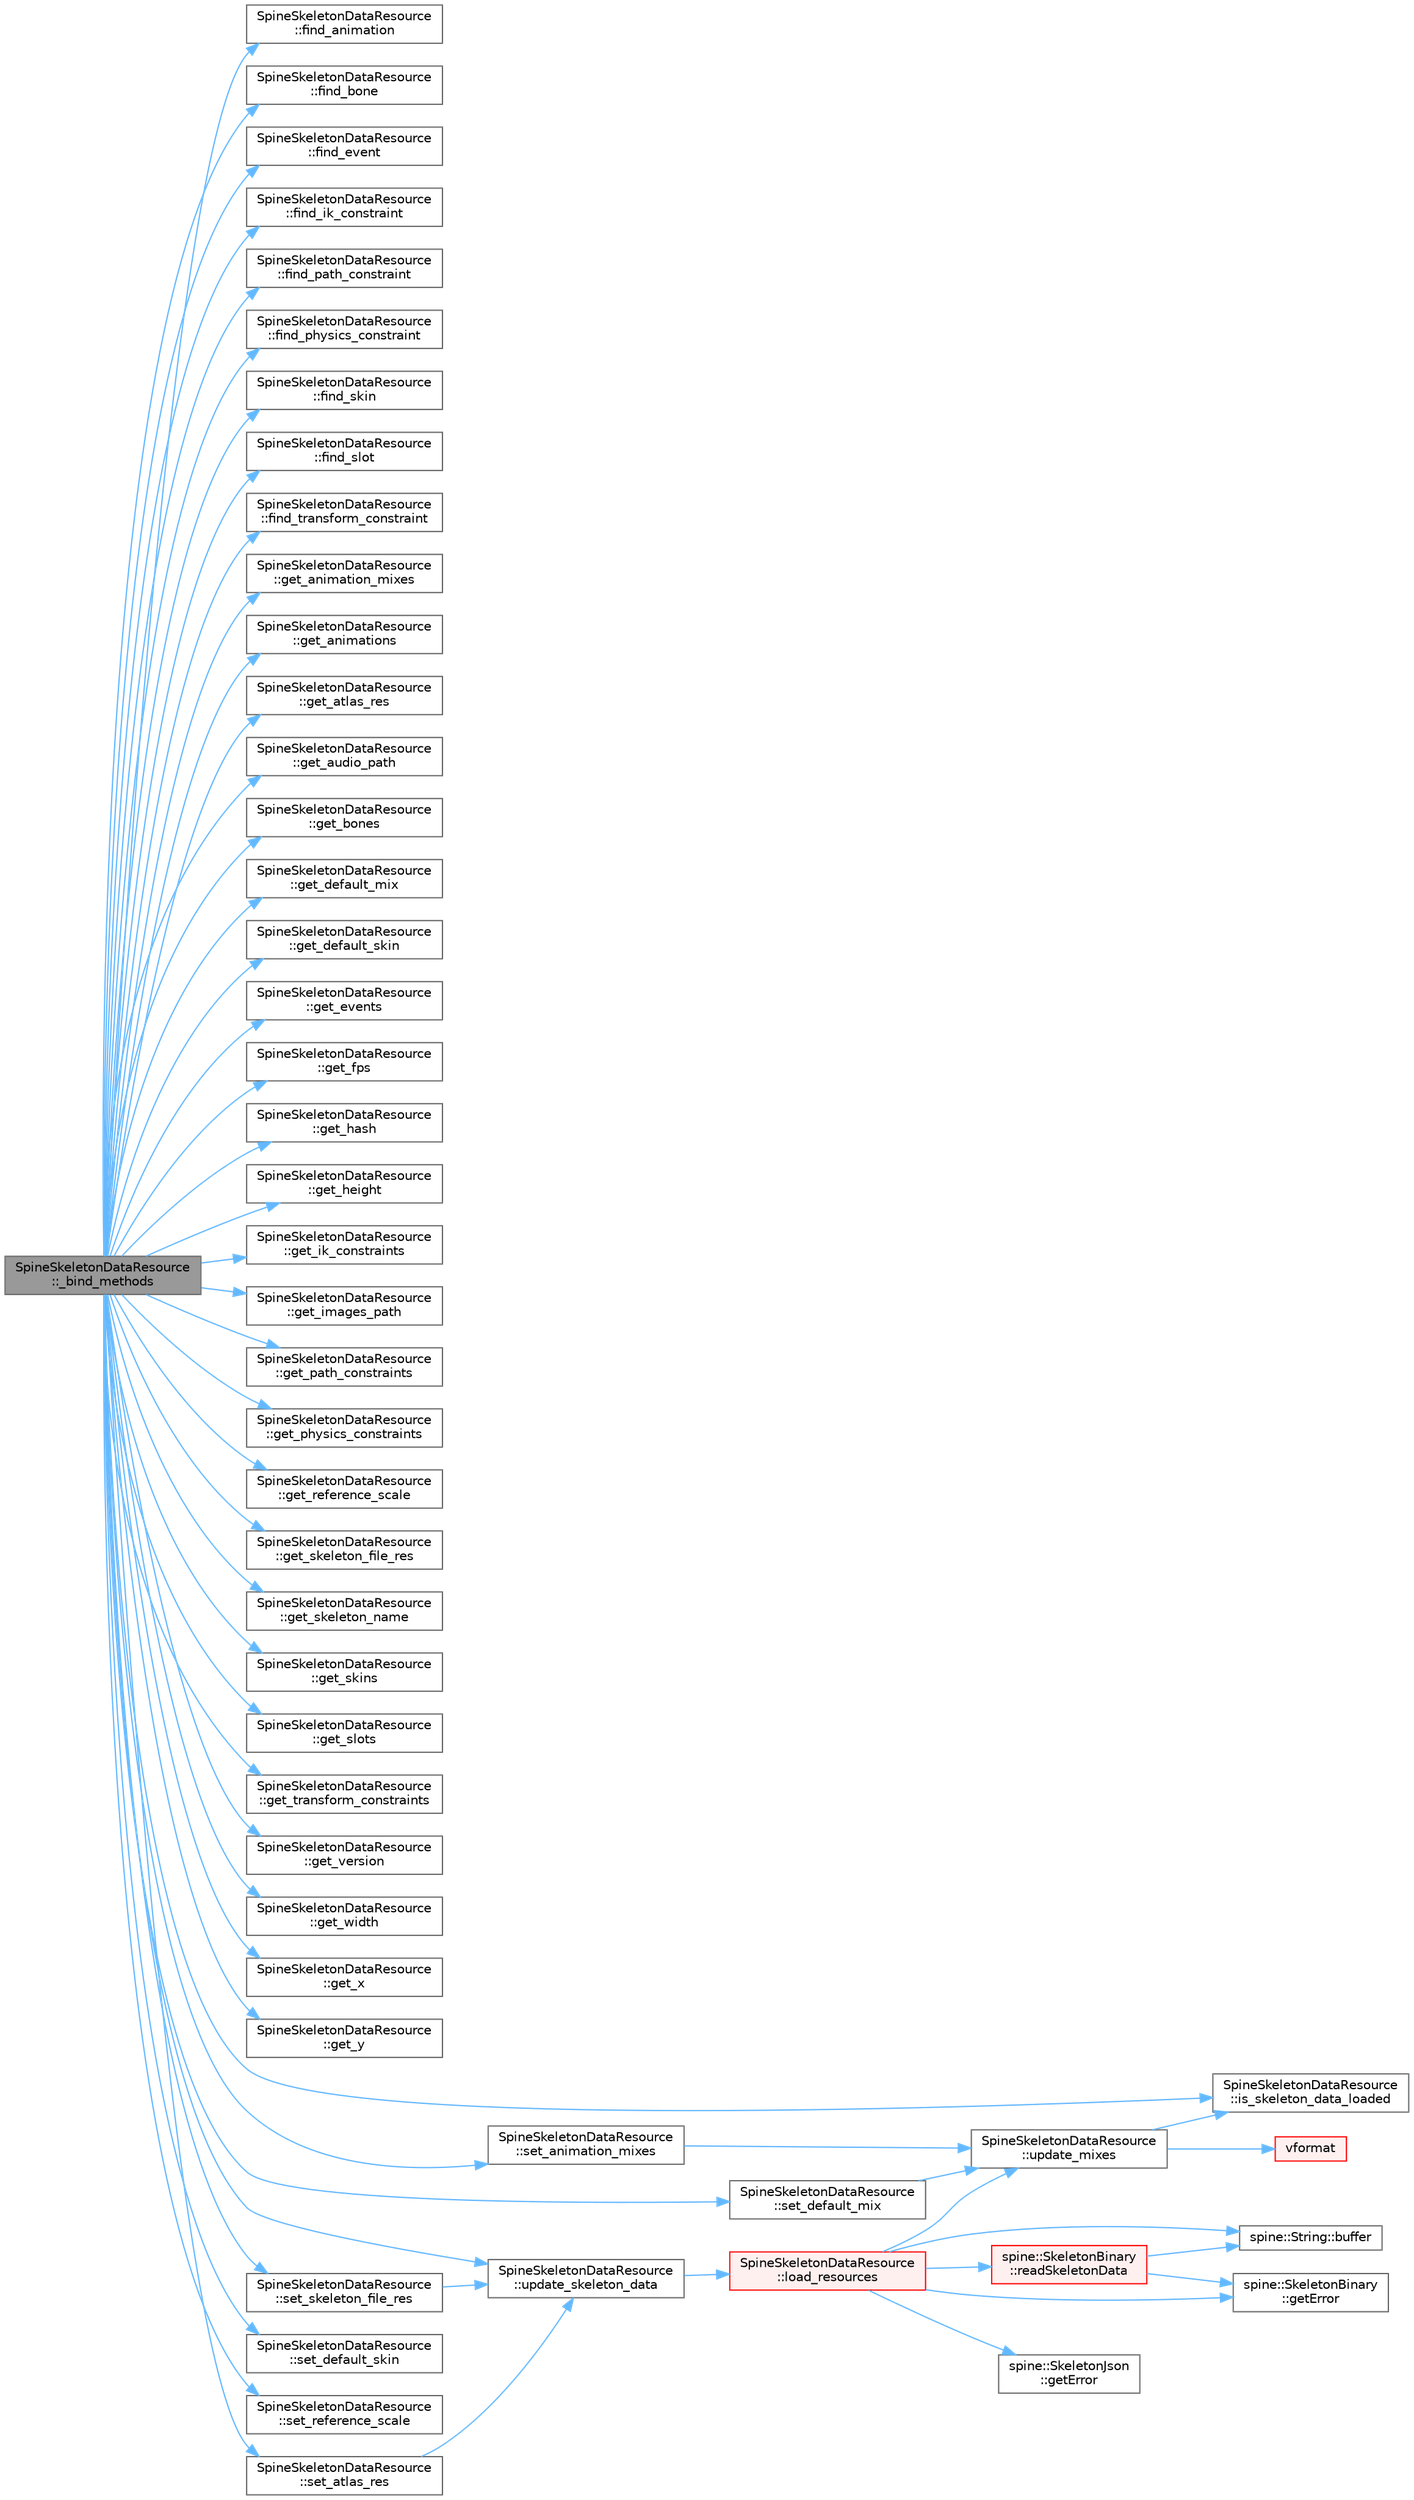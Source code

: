 digraph "SpineSkeletonDataResource::_bind_methods"
{
 // LATEX_PDF_SIZE
  bgcolor="transparent";
  edge [fontname=Helvetica,fontsize=10,labelfontname=Helvetica,labelfontsize=10];
  node [fontname=Helvetica,fontsize=10,shape=box,height=0.2,width=0.4];
  rankdir="LR";
  Node1 [id="Node000001",label="SpineSkeletonDataResource\l::_bind_methods",height=0.2,width=0.4,color="gray40", fillcolor="grey60", style="filled", fontcolor="black",tooltip=" "];
  Node1 -> Node2 [id="edge1_Node000001_Node000002",color="steelblue1",style="solid",tooltip=" "];
  Node2 [id="Node000002",label="SpineSkeletonDataResource\l::find_animation",height=0.2,width=0.4,color="grey40", fillcolor="white", style="filled",URL="$class_spine_skeleton_data_resource.html#a61c84ab390a3bdec1060edaae2d90d31",tooltip=" "];
  Node1 -> Node3 [id="edge2_Node000001_Node000003",color="steelblue1",style="solid",tooltip=" "];
  Node3 [id="Node000003",label="SpineSkeletonDataResource\l::find_bone",height=0.2,width=0.4,color="grey40", fillcolor="white", style="filled",URL="$class_spine_skeleton_data_resource.html#a540184d4c77f62aec2040efbc3a9c4ab",tooltip=" "];
  Node1 -> Node4 [id="edge3_Node000001_Node000004",color="steelblue1",style="solid",tooltip=" "];
  Node4 [id="Node000004",label="SpineSkeletonDataResource\l::find_event",height=0.2,width=0.4,color="grey40", fillcolor="white", style="filled",URL="$class_spine_skeleton_data_resource.html#a6938e8e19cab521aa4cd94c1f79c72d9",tooltip=" "];
  Node1 -> Node5 [id="edge4_Node000001_Node000005",color="steelblue1",style="solid",tooltip=" "];
  Node5 [id="Node000005",label="SpineSkeletonDataResource\l::find_ik_constraint",height=0.2,width=0.4,color="grey40", fillcolor="white", style="filled",URL="$class_spine_skeleton_data_resource.html#ac2f59bfb1aa1e33a167567b6eb35eb16",tooltip=" "];
  Node1 -> Node6 [id="edge5_Node000001_Node000006",color="steelblue1",style="solid",tooltip=" "];
  Node6 [id="Node000006",label="SpineSkeletonDataResource\l::find_path_constraint",height=0.2,width=0.4,color="grey40", fillcolor="white", style="filled",URL="$class_spine_skeleton_data_resource.html#a072a38509884cde282c6dbdea819aeef",tooltip=" "];
  Node1 -> Node7 [id="edge6_Node000001_Node000007",color="steelblue1",style="solid",tooltip=" "];
  Node7 [id="Node000007",label="SpineSkeletonDataResource\l::find_physics_constraint",height=0.2,width=0.4,color="grey40", fillcolor="white", style="filled",URL="$class_spine_skeleton_data_resource.html#a53c9399da6b60cd4c4b6463fee3c44c5",tooltip=" "];
  Node1 -> Node8 [id="edge7_Node000001_Node000008",color="steelblue1",style="solid",tooltip=" "];
  Node8 [id="Node000008",label="SpineSkeletonDataResource\l::find_skin",height=0.2,width=0.4,color="grey40", fillcolor="white", style="filled",URL="$class_spine_skeleton_data_resource.html#a6fa14ba4bc40264f501c0a123578b74b",tooltip=" "];
  Node1 -> Node9 [id="edge8_Node000001_Node000009",color="steelblue1",style="solid",tooltip=" "];
  Node9 [id="Node000009",label="SpineSkeletonDataResource\l::find_slot",height=0.2,width=0.4,color="grey40", fillcolor="white", style="filled",URL="$class_spine_skeleton_data_resource.html#ae2eb92a6624cea8c0838dc40bc786b50",tooltip=" "];
  Node1 -> Node10 [id="edge9_Node000001_Node000010",color="steelblue1",style="solid",tooltip=" "];
  Node10 [id="Node000010",label="SpineSkeletonDataResource\l::find_transform_constraint",height=0.2,width=0.4,color="grey40", fillcolor="white", style="filled",URL="$class_spine_skeleton_data_resource.html#ae21cd5506ef850e28c7ec1825bf2ca43",tooltip=" "];
  Node1 -> Node11 [id="edge10_Node000001_Node000011",color="steelblue1",style="solid",tooltip=" "];
  Node11 [id="Node000011",label="SpineSkeletonDataResource\l::get_animation_mixes",height=0.2,width=0.4,color="grey40", fillcolor="white", style="filled",URL="$class_spine_skeleton_data_resource.html#a9c6417fad74737f0e6f1b7528ba90c55",tooltip=" "];
  Node1 -> Node12 [id="edge11_Node000001_Node000012",color="steelblue1",style="solid",tooltip=" "];
  Node12 [id="Node000012",label="SpineSkeletonDataResource\l::get_animations",height=0.2,width=0.4,color="grey40", fillcolor="white", style="filled",URL="$class_spine_skeleton_data_resource.html#a266de6b9af907374365790432c58409d",tooltip=" "];
  Node1 -> Node13 [id="edge12_Node000001_Node000013",color="steelblue1",style="solid",tooltip=" "];
  Node13 [id="Node000013",label="SpineSkeletonDataResource\l::get_atlas_res",height=0.2,width=0.4,color="grey40", fillcolor="white", style="filled",URL="$class_spine_skeleton_data_resource.html#a0d4f41e15f93bf2cc835f4cd1f041ad0",tooltip=" "];
  Node1 -> Node14 [id="edge13_Node000001_Node000014",color="steelblue1",style="solid",tooltip=" "];
  Node14 [id="Node000014",label="SpineSkeletonDataResource\l::get_audio_path",height=0.2,width=0.4,color="grey40", fillcolor="white", style="filled",URL="$class_spine_skeleton_data_resource.html#a44f9171568aeee9f0013f8b866b38753",tooltip=" "];
  Node1 -> Node15 [id="edge14_Node000001_Node000015",color="steelblue1",style="solid",tooltip=" "];
  Node15 [id="Node000015",label="SpineSkeletonDataResource\l::get_bones",height=0.2,width=0.4,color="grey40", fillcolor="white", style="filled",URL="$class_spine_skeleton_data_resource.html#aa62ee0933b47ec32a83becacf1a2430a",tooltip=" "];
  Node1 -> Node16 [id="edge15_Node000001_Node000016",color="steelblue1",style="solid",tooltip=" "];
  Node16 [id="Node000016",label="SpineSkeletonDataResource\l::get_default_mix",height=0.2,width=0.4,color="grey40", fillcolor="white", style="filled",URL="$class_spine_skeleton_data_resource.html#a82ce09b905fd230dfca00d980ce7682d",tooltip=" "];
  Node1 -> Node17 [id="edge16_Node000001_Node000017",color="steelblue1",style="solid",tooltip=" "];
  Node17 [id="Node000017",label="SpineSkeletonDataResource\l::get_default_skin",height=0.2,width=0.4,color="grey40", fillcolor="white", style="filled",URL="$class_spine_skeleton_data_resource.html#aa03e39b343c11c3fdb5f070e58957d04",tooltip=" "];
  Node1 -> Node18 [id="edge17_Node000001_Node000018",color="steelblue1",style="solid",tooltip=" "];
  Node18 [id="Node000018",label="SpineSkeletonDataResource\l::get_events",height=0.2,width=0.4,color="grey40", fillcolor="white", style="filled",URL="$class_spine_skeleton_data_resource.html#a7e08832becde4aa1d5c6a33d89a4199b",tooltip=" "];
  Node1 -> Node19 [id="edge18_Node000001_Node000019",color="steelblue1",style="solid",tooltip=" "];
  Node19 [id="Node000019",label="SpineSkeletonDataResource\l::get_fps",height=0.2,width=0.4,color="grey40", fillcolor="white", style="filled",URL="$class_spine_skeleton_data_resource.html#a4c45eb9ded16caf8d2fc33a42905bb89",tooltip=" "];
  Node1 -> Node20 [id="edge19_Node000001_Node000020",color="steelblue1",style="solid",tooltip=" "];
  Node20 [id="Node000020",label="SpineSkeletonDataResource\l::get_hash",height=0.2,width=0.4,color="grey40", fillcolor="white", style="filled",URL="$class_spine_skeleton_data_resource.html#a44d51b47851b32274005e789282ef0e6",tooltip=" "];
  Node1 -> Node21 [id="edge20_Node000001_Node000021",color="steelblue1",style="solid",tooltip=" "];
  Node21 [id="Node000021",label="SpineSkeletonDataResource\l::get_height",height=0.2,width=0.4,color="grey40", fillcolor="white", style="filled",URL="$class_spine_skeleton_data_resource.html#adc5bbb559cf9281d7d290203bab3b97c",tooltip=" "];
  Node1 -> Node22 [id="edge21_Node000001_Node000022",color="steelblue1",style="solid",tooltip=" "];
  Node22 [id="Node000022",label="SpineSkeletonDataResource\l::get_ik_constraints",height=0.2,width=0.4,color="grey40", fillcolor="white", style="filled",URL="$class_spine_skeleton_data_resource.html#add99e9d3116b786bdda0e848f3fd422b",tooltip=" "];
  Node1 -> Node23 [id="edge22_Node000001_Node000023",color="steelblue1",style="solid",tooltip=" "];
  Node23 [id="Node000023",label="SpineSkeletonDataResource\l::get_images_path",height=0.2,width=0.4,color="grey40", fillcolor="white", style="filled",URL="$class_spine_skeleton_data_resource.html#ac96fd18236fa67db778e81736c08d65f",tooltip=" "];
  Node1 -> Node24 [id="edge23_Node000001_Node000024",color="steelblue1",style="solid",tooltip=" "];
  Node24 [id="Node000024",label="SpineSkeletonDataResource\l::get_path_constraints",height=0.2,width=0.4,color="grey40", fillcolor="white", style="filled",URL="$class_spine_skeleton_data_resource.html#ab61788737919dbe7544be3424de40258",tooltip=" "];
  Node1 -> Node25 [id="edge24_Node000001_Node000025",color="steelblue1",style="solid",tooltip=" "];
  Node25 [id="Node000025",label="SpineSkeletonDataResource\l::get_physics_constraints",height=0.2,width=0.4,color="grey40", fillcolor="white", style="filled",URL="$class_spine_skeleton_data_resource.html#adc71047c845537dd8c25dc3d8949e364",tooltip=" "];
  Node1 -> Node26 [id="edge25_Node000001_Node000026",color="steelblue1",style="solid",tooltip=" "];
  Node26 [id="Node000026",label="SpineSkeletonDataResource\l::get_reference_scale",height=0.2,width=0.4,color="grey40", fillcolor="white", style="filled",URL="$class_spine_skeleton_data_resource.html#a7a74321670782023fc5e9b92130c35f9",tooltip=" "];
  Node1 -> Node27 [id="edge26_Node000001_Node000027",color="steelblue1",style="solid",tooltip=" "];
  Node27 [id="Node000027",label="SpineSkeletonDataResource\l::get_skeleton_file_res",height=0.2,width=0.4,color="grey40", fillcolor="white", style="filled",URL="$class_spine_skeleton_data_resource.html#a65653f2eccf3ce085d153ecaa4a3956a",tooltip=" "];
  Node1 -> Node28 [id="edge27_Node000001_Node000028",color="steelblue1",style="solid",tooltip=" "];
  Node28 [id="Node000028",label="SpineSkeletonDataResource\l::get_skeleton_name",height=0.2,width=0.4,color="grey40", fillcolor="white", style="filled",URL="$class_spine_skeleton_data_resource.html#a61997fcd16fc007e493af08aa08ccf6e",tooltip=" "];
  Node1 -> Node29 [id="edge28_Node000001_Node000029",color="steelblue1",style="solid",tooltip=" "];
  Node29 [id="Node000029",label="SpineSkeletonDataResource\l::get_skins",height=0.2,width=0.4,color="grey40", fillcolor="white", style="filled",URL="$class_spine_skeleton_data_resource.html#a087288248d87c07a43e44b53d37d43b2",tooltip=" "];
  Node1 -> Node30 [id="edge29_Node000001_Node000030",color="steelblue1",style="solid",tooltip=" "];
  Node30 [id="Node000030",label="SpineSkeletonDataResource\l::get_slots",height=0.2,width=0.4,color="grey40", fillcolor="white", style="filled",URL="$class_spine_skeleton_data_resource.html#ab7de911a26594584d6968f7e847a0af1",tooltip=" "];
  Node1 -> Node31 [id="edge30_Node000001_Node000031",color="steelblue1",style="solid",tooltip=" "];
  Node31 [id="Node000031",label="SpineSkeletonDataResource\l::get_transform_constraints",height=0.2,width=0.4,color="grey40", fillcolor="white", style="filled",URL="$class_spine_skeleton_data_resource.html#ab7909a91620cb43e8b749b62af311f25",tooltip=" "];
  Node1 -> Node32 [id="edge31_Node000001_Node000032",color="steelblue1",style="solid",tooltip=" "];
  Node32 [id="Node000032",label="SpineSkeletonDataResource\l::get_version",height=0.2,width=0.4,color="grey40", fillcolor="white", style="filled",URL="$class_spine_skeleton_data_resource.html#af2bcc5ede20e25f0e3e7455bc392ecda",tooltip=" "];
  Node1 -> Node33 [id="edge32_Node000001_Node000033",color="steelblue1",style="solid",tooltip=" "];
  Node33 [id="Node000033",label="SpineSkeletonDataResource\l::get_width",height=0.2,width=0.4,color="grey40", fillcolor="white", style="filled",URL="$class_spine_skeleton_data_resource.html#ab18cd15fcd447cc7b4f0f1d907e4a9e4",tooltip=" "];
  Node1 -> Node34 [id="edge33_Node000001_Node000034",color="steelblue1",style="solid",tooltip=" "];
  Node34 [id="Node000034",label="SpineSkeletonDataResource\l::get_x",height=0.2,width=0.4,color="grey40", fillcolor="white", style="filled",URL="$class_spine_skeleton_data_resource.html#a4e3b2b8dfa4294aa0a53fcfe446693ff",tooltip=" "];
  Node1 -> Node35 [id="edge34_Node000001_Node000035",color="steelblue1",style="solid",tooltip=" "];
  Node35 [id="Node000035",label="SpineSkeletonDataResource\l::get_y",height=0.2,width=0.4,color="grey40", fillcolor="white", style="filled",URL="$class_spine_skeleton_data_resource.html#ab1f3899dd8fb2a605325b8c23d836bfd",tooltip=" "];
  Node1 -> Node36 [id="edge35_Node000001_Node000036",color="steelblue1",style="solid",tooltip=" "];
  Node36 [id="Node000036",label="SpineSkeletonDataResource\l::is_skeleton_data_loaded",height=0.2,width=0.4,color="grey40", fillcolor="white", style="filled",URL="$class_spine_skeleton_data_resource.html#ab35dfae4a78f2a755be623b2cf9b9955",tooltip=" "];
  Node1 -> Node37 [id="edge36_Node000001_Node000037",color="steelblue1",style="solid",tooltip=" "];
  Node37 [id="Node000037",label="SpineSkeletonDataResource\l::set_animation_mixes",height=0.2,width=0.4,color="grey40", fillcolor="white", style="filled",URL="$class_spine_skeleton_data_resource.html#a90fd606f9b85a778406195b43e5074ea",tooltip=" "];
  Node37 -> Node38 [id="edge37_Node000037_Node000038",color="steelblue1",style="solid",tooltip=" "];
  Node38 [id="Node000038",label="SpineSkeletonDataResource\l::update_mixes",height=0.2,width=0.4,color="grey40", fillcolor="white", style="filled",URL="$class_spine_skeleton_data_resource.html#a002e3b29700c1ba3fa3f669cbde78878",tooltip=" "];
  Node38 -> Node36 [id="edge38_Node000038_Node000036",color="steelblue1",style="solid",tooltip=" "];
  Node38 -> Node39 [id="edge39_Node000038_Node000039",color="steelblue1",style="solid",tooltip=" "];
  Node39 [id="Node000039",label="vformat",height=0.2,width=0.4,color="red", fillcolor="#FFF0F0", style="filled",URL="$runtime_2spdlog_2include_2spdlog_2fmt_2bundled_2color_8h.html#ae0ec1357473fbd9a35696f29d5c53e18",tooltip=" "];
  Node1 -> Node56 [id="edge40_Node000001_Node000056",color="steelblue1",style="solid",tooltip=" "];
  Node56 [id="Node000056",label="SpineSkeletonDataResource\l::set_atlas_res",height=0.2,width=0.4,color="grey40", fillcolor="white", style="filled",URL="$class_spine_skeleton_data_resource.html#a229cf3a0d032f5c4098fe2ad5eb59cc5",tooltip=" "];
  Node56 -> Node57 [id="edge41_Node000056_Node000057",color="steelblue1",style="solid",tooltip=" "];
  Node57 [id="Node000057",label="SpineSkeletonDataResource\l::update_skeleton_data",height=0.2,width=0.4,color="grey40", fillcolor="white", style="filled",URL="$class_spine_skeleton_data_resource.html#ae7d26eacd78d0aad9e7aa3464139a156",tooltip=" "];
  Node57 -> Node58 [id="edge42_Node000057_Node000058",color="steelblue1",style="solid",tooltip=" "];
  Node58 [id="Node000058",label="SpineSkeletonDataResource\l::load_resources",height=0.2,width=0.4,color="red", fillcolor="#FFF0F0", style="filled",URL="$class_spine_skeleton_data_resource.html#aff905a4343f3f849a8e719ae28c34432",tooltip=" "];
  Node58 -> Node59 [id="edge43_Node000058_Node000059",color="steelblue1",style="solid",tooltip=" "];
  Node59 [id="Node000059",label="spine::String::buffer",height=0.2,width=0.4,color="grey40", fillcolor="white", style="filled",URL="$classspine_1_1_string.html#a7a6a5c45e2a732eb90cedf07434315b0",tooltip=" "];
  Node58 -> Node60 [id="edge44_Node000058_Node000060",color="steelblue1",style="solid",tooltip=" "];
  Node60 [id="Node000060",label="spine::SkeletonBinary\l::getError",height=0.2,width=0.4,color="grey40", fillcolor="white", style="filled",URL="$classspine_1_1_skeleton_binary.html#a5a2736aa51c89fd9a0dd15dcc5c50ceb",tooltip=" "];
  Node58 -> Node61 [id="edge45_Node000058_Node000061",color="steelblue1",style="solid",tooltip=" "];
  Node61 [id="Node000061",label="spine::SkeletonJson\l::getError",height=0.2,width=0.4,color="grey40", fillcolor="white", style="filled",URL="$classspine_1_1_skeleton_json.html#acd6a88e835d0e64c7f95be671961dc4d",tooltip=" "];
  Node58 -> Node62 [id="edge46_Node000058_Node000062",color="steelblue1",style="solid",tooltip=" "];
  Node62 [id="Node000062",label="spine::SkeletonBinary\l::readSkeletonData",height=0.2,width=0.4,color="red", fillcolor="#FFF0F0", style="filled",URL="$classspine_1_1_skeleton_binary.html#a68d722847b910e1b23ed086df8aa5ff9",tooltip=" "];
  Node62 -> Node59 [id="edge47_Node000062_Node000059",color="steelblue1",style="solid",tooltip=" "];
  Node62 -> Node60 [id="edge48_Node000062_Node000060",color="steelblue1",style="solid",tooltip=" "];
  Node58 -> Node38 [id="edge49_Node000058_Node000038",color="steelblue1",style="solid",tooltip=" "];
  Node1 -> Node181 [id="edge50_Node000001_Node000181",color="steelblue1",style="solid",tooltip=" "];
  Node181 [id="Node000181",label="SpineSkeletonDataResource\l::set_default_mix",height=0.2,width=0.4,color="grey40", fillcolor="white", style="filled",URL="$class_spine_skeleton_data_resource.html#ac1d0d6fd3514f0db40b51c0e6e28bcf1",tooltip=" "];
  Node181 -> Node38 [id="edge51_Node000181_Node000038",color="steelblue1",style="solid",tooltip=" "];
  Node1 -> Node182 [id="edge52_Node000001_Node000182",color="steelblue1",style="solid",tooltip=" "];
  Node182 [id="Node000182",label="SpineSkeletonDataResource\l::set_default_skin",height=0.2,width=0.4,color="grey40", fillcolor="white", style="filled",URL="$class_spine_skeleton_data_resource.html#a4b9a07fd53836261c93349ab41e30510",tooltip=" "];
  Node1 -> Node183 [id="edge53_Node000001_Node000183",color="steelblue1",style="solid",tooltip=" "];
  Node183 [id="Node000183",label="SpineSkeletonDataResource\l::set_reference_scale",height=0.2,width=0.4,color="grey40", fillcolor="white", style="filled",URL="$class_spine_skeleton_data_resource.html#a8b18eb3f2f3865d0a0a8675100c72833",tooltip=" "];
  Node1 -> Node184 [id="edge54_Node000001_Node000184",color="steelblue1",style="solid",tooltip=" "];
  Node184 [id="Node000184",label="SpineSkeletonDataResource\l::set_skeleton_file_res",height=0.2,width=0.4,color="grey40", fillcolor="white", style="filled",URL="$class_spine_skeleton_data_resource.html#aaf5365a3bac1659b13f4ffeab0919bbb",tooltip=" "];
  Node184 -> Node57 [id="edge55_Node000184_Node000057",color="steelblue1",style="solid",tooltip=" "];
  Node1 -> Node57 [id="edge56_Node000001_Node000057",color="steelblue1",style="solid",tooltip=" "];
}

